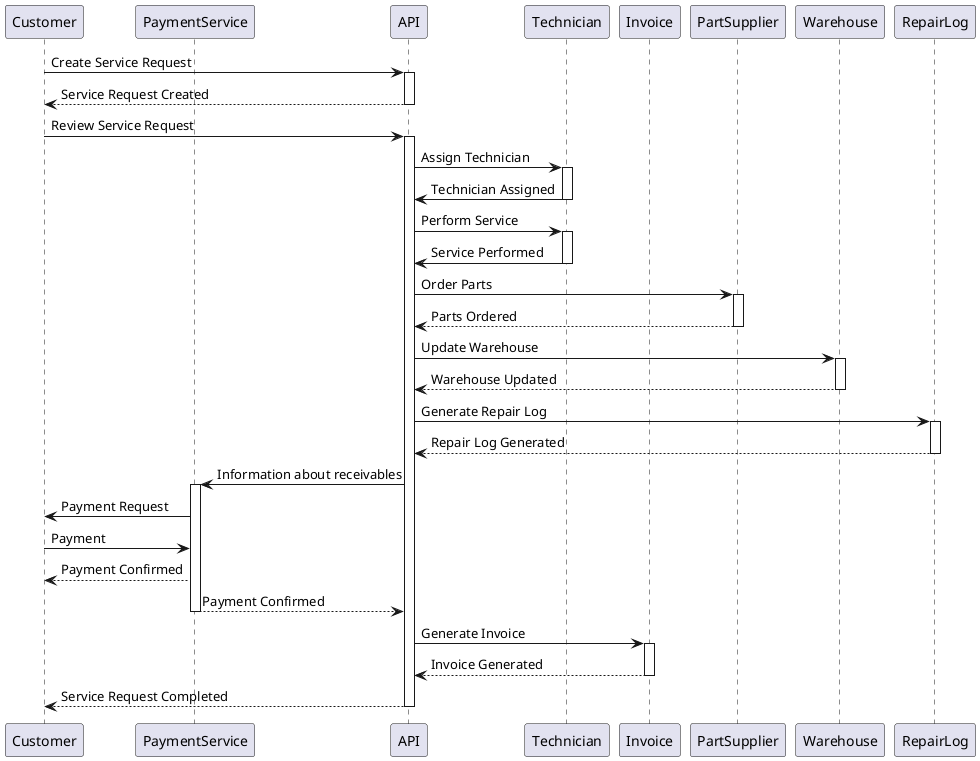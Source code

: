 @startuml

participant "Customer" as Customer
participant "PaymentService" as PaymentService
participant "API" as ServiceRequest
participant "Technician" as Technician
participant "Invoice" as Invoice
participant "PartSupplier" as PartSupplier
participant "Warehouse" as Warehouse
participant "RepairLog" as RepairLog

Customer -> ServiceRequest: Create Service Request
activate ServiceRequest

ServiceRequest --> Customer: Service Request Created
deactivate ServiceRequest
Customer -> ServiceRequest: Review Service Request

activate ServiceRequest
ServiceRequest -> Technician: Assign Technician
activate Technician

Technician -> ServiceRequest: Technician Assigned
deactivate Technician

ServiceRequest -> Technician: Perform Service
activate Technician

Technician -> ServiceRequest: Service Performed
deactivate Technician

ServiceRequest -> PartSupplier: Order Parts
activate PartSupplier

PartSupplier --> ServiceRequest: Parts Ordered
deactivate PartSupplier

ServiceRequest -> Warehouse: Update Warehouse
activate Warehouse

Warehouse --> ServiceRequest: Warehouse Updated
deactivate Warehouse

ServiceRequest -> RepairLog: Generate Repair Log
activate RepairLog

RepairLog --> ServiceRequest: Repair Log Generated
deactivate RepairLog

ServiceRequest -> PaymentService: Information about receivables
activate PaymentService

PaymentService -> Customer: Payment Request
Customer -> PaymentService: Payment
PaymentService --> Customer: Payment Confirmed
PaymentService --> ServiceRequest: Payment Confirmed
deactivate PaymentService

ServiceRequest -> Invoice: Generate Invoice
activate Invoice

Invoice --> ServiceRequest: Invoice Generated
deactivate Invoice

ServiceRequest --> Customer: Service Request Completed
deactivate ServiceRequest

@enduml
